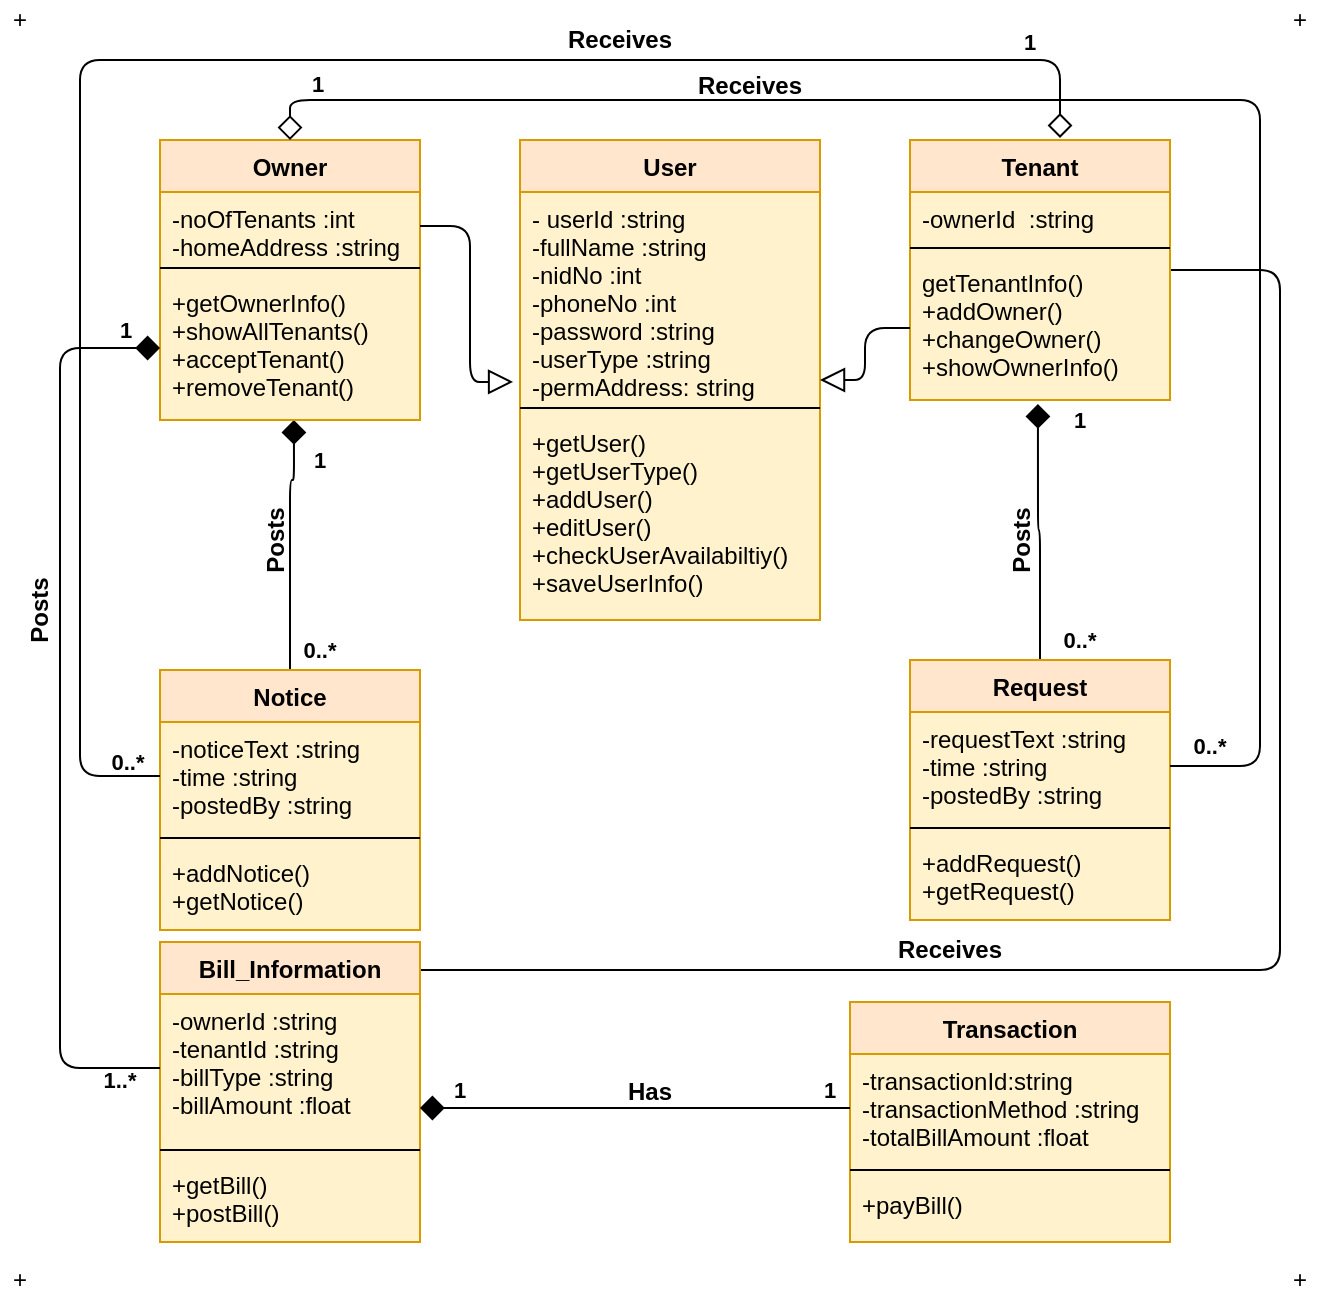 <mxfile version="14.2.9" type="device"><diagram id="RZHsn3tQjQ-zfLV8gfcc" name="Page-1"><mxGraphModel dx="868" dy="403" grid="1" gridSize="10" guides="1" tooltips="1" connect="1" arrows="1" fold="1" page="1" pageScale="1" pageWidth="850" pageHeight="1100" math="0" shadow="0"><root><mxCell id="0"/><mxCell id="1" parent="0"/><mxCell id="za3lDh3GnhpVRHyOt_c8-2" value="User" style="swimlane;fontStyle=1;align=center;verticalAlign=top;childLayout=stackLayout;horizontal=1;startSize=26;horizontalStack=0;resizeParent=1;resizeParentMax=0;resizeLast=0;collapsible=1;marginBottom=0;strokeColor=#d79b00;swimlaneFillColor=#FFF2CC;fillColor=#ffe6cc;" parent="1" vertex="1"><mxGeometry x="330" y="90" width="150" height="240" as="geometry"><mxRectangle x="110" y="150" width="60" height="26" as="alternateBounds"/></mxGeometry></mxCell><mxCell id="za3lDh3GnhpVRHyOt_c8-3" value="- userId :string&#10;-fullName :string&#10;-nidNo :int&#10;-phoneNo :int&#10;-password :string&#10;-userType :string&#10;-permAddress: string&#10;" style="text;strokeColor=none;fillColor=none;align=left;verticalAlign=top;spacingLeft=4;spacingRight=4;overflow=hidden;rotatable=0;points=[[0,0.5],[1,0.5]];portConstraint=eastwest;labelBorderColor=none;labelBackgroundColor=none;" parent="za3lDh3GnhpVRHyOt_c8-2" vertex="1"><mxGeometry y="26" width="150" height="104" as="geometry"/></mxCell><mxCell id="za3lDh3GnhpVRHyOt_c8-4" value="" style="line;strokeWidth=1;fillColor=none;align=left;verticalAlign=middle;spacingTop=-1;spacingLeft=3;spacingRight=3;rotatable=0;labelPosition=right;points=[];portConstraint=eastwest;" parent="za3lDh3GnhpVRHyOt_c8-2" vertex="1"><mxGeometry y="130" width="150" height="8" as="geometry"/></mxCell><mxCell id="za3lDh3GnhpVRHyOt_c8-5" value="+getUser()&#10;+getUserType()&#10;+addUser()&#10;+editUser()&#10;+checkUserAvailabiltiy()&#10;+saveUserInfo()" style="text;strokeColor=none;fillColor=none;align=left;verticalAlign=top;spacingLeft=4;spacingRight=4;overflow=hidden;rotatable=0;points=[[0,0.5],[1,0.5]];portConstraint=eastwest;" parent="za3lDh3GnhpVRHyOt_c8-2" vertex="1"><mxGeometry y="138" width="150" height="102" as="geometry"/></mxCell><mxCell id="za3lDh3GnhpVRHyOt_c8-52" style="edgeStyle=orthogonalEdgeStyle;rounded=1;orthogonalLoop=1;jettySize=auto;html=1;endArrow=diamond;endFill=1;endSize=10;strokeColor=#000000;exitX=0.5;exitY=0;exitDx=0;exitDy=0;entryX=0.515;entryY=1;entryDx=0;entryDy=0;entryPerimeter=0;" parent="1" source="za3lDh3GnhpVRHyOt_c8-18" target="za3lDh3GnhpVRHyOt_c8-9" edge="1"><mxGeometry relative="1" as="geometry"><mxPoint x="240" y="250" as="targetPoint"/><Array as="points"><mxPoint x="215" y="260"/><mxPoint x="217" y="260"/></Array></mxGeometry></mxCell><mxCell id="za3lDh3GnhpVRHyOt_c8-6" value="Owner" style="swimlane;fontStyle=1;align=center;verticalAlign=top;childLayout=stackLayout;horizontal=1;startSize=26;horizontalStack=0;resizeParent=1;resizeParentMax=0;resizeLast=0;collapsible=1;marginBottom=0;labelBackgroundColor=none;fillColor=#ffe6cc;strokeColor=#d79b00;swimlaneFillColor=#FFF2CC;" parent="1" vertex="1"><mxGeometry x="150" y="90" width="130" height="140" as="geometry"/></mxCell><mxCell id="za3lDh3GnhpVRHyOt_c8-7" value="-noOfTenants :int&#10;-homeAddress :string" style="text;strokeColor=none;fillColor=none;align=left;verticalAlign=top;spacingLeft=4;spacingRight=4;overflow=hidden;rotatable=0;points=[[0,0.5],[1,0.5]];portConstraint=eastwest;" parent="za3lDh3GnhpVRHyOt_c8-6" vertex="1"><mxGeometry y="26" width="130" height="34" as="geometry"/></mxCell><mxCell id="za3lDh3GnhpVRHyOt_c8-8" value="" style="line;strokeWidth=1;fillColor=none;align=left;verticalAlign=middle;spacingTop=-1;spacingLeft=3;spacingRight=3;rotatable=0;labelPosition=right;points=[];portConstraint=eastwest;" parent="za3lDh3GnhpVRHyOt_c8-6" vertex="1"><mxGeometry y="60" width="130" height="8" as="geometry"/></mxCell><mxCell id="za3lDh3GnhpVRHyOt_c8-9" value="+getOwnerInfo()&#10;+showAllTenants()&#10;+acceptTenant()&#10;+removeTenant()&#10;" style="text;strokeColor=none;fillColor=none;align=left;verticalAlign=top;spacingLeft=4;spacingRight=4;overflow=hidden;rotatable=0;points=[[0,0.5],[1,0.5]];portConstraint=eastwest;" parent="za3lDh3GnhpVRHyOt_c8-6" vertex="1"><mxGeometry y="68" width="130" height="72" as="geometry"/></mxCell><mxCell id="za3lDh3GnhpVRHyOt_c8-51" style="edgeStyle=orthogonalEdgeStyle;rounded=1;orthogonalLoop=1;jettySize=auto;html=1;endArrow=diamond;endFill=1;endSize=10;strokeColor=#000000;exitX=0.5;exitY=0;exitDx=0;exitDy=0;entryX=0.492;entryY=1.028;entryDx=0;entryDy=0;entryPerimeter=0;" parent="1" source="za3lDh3GnhpVRHyOt_c8-26" target="za3lDh3GnhpVRHyOt_c8-13" edge="1"><mxGeometry relative="1" as="geometry"><mxPoint x="630" y="260" as="targetPoint"/><Array as="points"><mxPoint x="590" y="285"/><mxPoint x="589" y="285"/></Array></mxGeometry></mxCell><mxCell id="za3lDh3GnhpVRHyOt_c8-57" style="edgeStyle=orthogonalEdgeStyle;rounded=1;orthogonalLoop=1;jettySize=auto;html=1;entryX=1;entryY=0.093;entryDx=0;entryDy=0;endArrow=none;endFill=0;endSize=10;strokeColor=#000000;entryPerimeter=0;" parent="1" source="za3lDh3GnhpVRHyOt_c8-10" target="za3lDh3GnhpVRHyOt_c8-30" edge="1"><mxGeometry relative="1" as="geometry"><Array as="points"><mxPoint x="710" y="155"/><mxPoint x="710" y="505"/></Array></mxGeometry></mxCell><mxCell id="za3lDh3GnhpVRHyOt_c8-10" value="Tenant" style="swimlane;fontStyle=1;align=center;verticalAlign=top;childLayout=stackLayout;horizontal=1;startSize=26;horizontalStack=0;resizeParent=1;resizeParentMax=0;resizeLast=0;collapsible=1;marginBottom=0;labelBackgroundColor=none;strokeColor=#d79b00;swimlaneFillColor=#FFF2CC;fillColor=#ffe6cc;" parent="1" vertex="1"><mxGeometry x="525" y="90" width="130" height="130" as="geometry"/></mxCell><mxCell id="za3lDh3GnhpVRHyOt_c8-11" value="-ownerId  :string" style="text;strokeColor=none;fillColor=none;align=left;verticalAlign=top;spacingLeft=4;spacingRight=4;overflow=hidden;rotatable=0;points=[[0,0.5],[1,0.5]];portConstraint=eastwest;" parent="za3lDh3GnhpVRHyOt_c8-10" vertex="1"><mxGeometry y="26" width="130" height="24" as="geometry"/></mxCell><mxCell id="za3lDh3GnhpVRHyOt_c8-12" value="" style="line;strokeWidth=1;fillColor=none;align=left;verticalAlign=middle;spacingTop=-1;spacingLeft=3;spacingRight=3;rotatable=0;labelPosition=right;points=[];portConstraint=eastwest;" parent="za3lDh3GnhpVRHyOt_c8-10" vertex="1"><mxGeometry y="50" width="130" height="8" as="geometry"/></mxCell><mxCell id="za3lDh3GnhpVRHyOt_c8-13" value="getTenantInfo()&#10;+addOwner()&#10;+changeOwner()&#10;+showOwnerInfo()&#10;" style="text;strokeColor=none;fillColor=none;align=left;verticalAlign=top;spacingLeft=4;spacingRight=4;overflow=hidden;rotatable=0;points=[[0,0.5],[1,0.5]];portConstraint=eastwest;" parent="za3lDh3GnhpVRHyOt_c8-10" vertex="1"><mxGeometry y="58" width="130" height="72" as="geometry"/></mxCell><mxCell id="za3lDh3GnhpVRHyOt_c8-18" value="Notice" style="swimlane;fontStyle=1;align=center;verticalAlign=top;childLayout=stackLayout;horizontal=1;startSize=26;horizontalStack=0;resizeParent=1;resizeParentMax=0;resizeLast=0;collapsible=1;marginBottom=0;labelBackgroundColor=none;strokeColor=#d79b00;fillColor=#ffe6cc;swimlaneFillColor=#FFF2CC;" parent="1" vertex="1"><mxGeometry x="150" y="355" width="130" height="130" as="geometry"/></mxCell><mxCell id="za3lDh3GnhpVRHyOt_c8-19" value="-noticeText :string&#10;-time :string&#10;-postedBy :string" style="text;strokeColor=none;fillColor=none;align=left;verticalAlign=top;spacingLeft=4;spacingRight=4;overflow=hidden;rotatable=0;points=[[0,0.5],[1,0.5]];portConstraint=eastwest;" parent="za3lDh3GnhpVRHyOt_c8-18" vertex="1"><mxGeometry y="26" width="130" height="54" as="geometry"/></mxCell><mxCell id="za3lDh3GnhpVRHyOt_c8-20" value="" style="line;strokeWidth=1;fillColor=none;align=left;verticalAlign=middle;spacingTop=-1;spacingLeft=3;spacingRight=3;rotatable=0;labelPosition=right;points=[];portConstraint=eastwest;" parent="za3lDh3GnhpVRHyOt_c8-18" vertex="1"><mxGeometry y="80" width="130" height="8" as="geometry"/></mxCell><mxCell id="za3lDh3GnhpVRHyOt_c8-21" value="+addNotice()&#10;+getNotice()" style="text;strokeColor=none;fillColor=none;align=left;verticalAlign=top;spacingLeft=4;spacingRight=4;overflow=hidden;rotatable=0;points=[[0,0.5],[1,0.5]];portConstraint=eastwest;" parent="za3lDh3GnhpVRHyOt_c8-18" vertex="1"><mxGeometry y="88" width="130" height="42" as="geometry"/></mxCell><mxCell id="za3lDh3GnhpVRHyOt_c8-26" value="Request" style="swimlane;fontStyle=1;align=center;verticalAlign=top;childLayout=stackLayout;horizontal=1;startSize=26;horizontalStack=0;resizeParent=1;resizeParentMax=0;resizeLast=0;collapsible=1;marginBottom=0;labelBackgroundColor=none;strokeColor=#d79b00;fillColor=#ffe6cc;swimlaneFillColor=#FFF2CC;" parent="1" vertex="1"><mxGeometry x="525" y="350" width="130" height="130" as="geometry"/></mxCell><mxCell id="za3lDh3GnhpVRHyOt_c8-27" value="-requestText :string&#10;-time :string&#10;-postedBy :string" style="text;strokeColor=none;fillColor=none;align=left;verticalAlign=top;spacingLeft=4;spacingRight=4;overflow=hidden;rotatable=0;points=[[0,0.5],[1,0.5]];portConstraint=eastwest;" parent="za3lDh3GnhpVRHyOt_c8-26" vertex="1"><mxGeometry y="26" width="130" height="54" as="geometry"/></mxCell><mxCell id="za3lDh3GnhpVRHyOt_c8-28" value="" style="line;strokeWidth=1;fillColor=none;align=left;verticalAlign=middle;spacingTop=-1;spacingLeft=3;spacingRight=3;rotatable=0;labelPosition=right;points=[];portConstraint=eastwest;" parent="za3lDh3GnhpVRHyOt_c8-26" vertex="1"><mxGeometry y="80" width="130" height="8" as="geometry"/></mxCell><mxCell id="za3lDh3GnhpVRHyOt_c8-29" value="+addRequest()&#10;+getRequest()" style="text;strokeColor=none;fillColor=none;align=left;verticalAlign=top;spacingLeft=4;spacingRight=4;overflow=hidden;rotatable=0;points=[[0,0.5],[1,0.5]];portConstraint=eastwest;" parent="za3lDh3GnhpVRHyOt_c8-26" vertex="1"><mxGeometry y="88" width="130" height="42" as="geometry"/></mxCell><mxCell id="za3lDh3GnhpVRHyOt_c8-30" value="Bill_Information" style="swimlane;fontStyle=1;align=center;verticalAlign=top;childLayout=stackLayout;horizontal=1;startSize=26;horizontalStack=0;resizeParent=1;resizeParentMax=0;resizeLast=0;collapsible=1;marginBottom=0;labelBackgroundColor=none;strokeColor=#d79b00;fillColor=#ffe6cc;swimlaneFillColor=#FFF2CC;" parent="1" vertex="1"><mxGeometry x="150" y="491" width="130" height="150" as="geometry"/></mxCell><mxCell id="za3lDh3GnhpVRHyOt_c8-31" value="-ownerId :string&#10;-tenantId :string&#10;-billType :string&#10;-billAmount :float" style="text;strokeColor=none;fillColor=none;align=left;verticalAlign=top;spacingLeft=4;spacingRight=4;overflow=hidden;rotatable=0;points=[[0,0.5],[1,0.5]];portConstraint=eastwest;" parent="za3lDh3GnhpVRHyOt_c8-30" vertex="1"><mxGeometry y="26" width="130" height="74" as="geometry"/></mxCell><mxCell id="za3lDh3GnhpVRHyOt_c8-32" value="" style="line;strokeWidth=1;fillColor=none;align=left;verticalAlign=middle;spacingTop=-1;spacingLeft=3;spacingRight=3;rotatable=0;labelPosition=right;points=[];portConstraint=eastwest;" parent="za3lDh3GnhpVRHyOt_c8-30" vertex="1"><mxGeometry y="100" width="130" height="8" as="geometry"/></mxCell><mxCell id="za3lDh3GnhpVRHyOt_c8-33" value="+getBill()&#10;+postBill()" style="text;strokeColor=none;fillColor=none;align=left;verticalAlign=top;spacingLeft=4;spacingRight=4;overflow=hidden;rotatable=0;points=[[0,0.5],[1,0.5]];portConstraint=eastwest;" parent="za3lDh3GnhpVRHyOt_c8-30" vertex="1"><mxGeometry y="108" width="130" height="42" as="geometry"/></mxCell><mxCell id="za3lDh3GnhpVRHyOt_c8-34" value="Transaction" style="swimlane;fontStyle=1;align=center;verticalAlign=top;childLayout=stackLayout;horizontal=1;startSize=26;horizontalStack=0;resizeParent=1;resizeParentMax=0;resizeLast=0;collapsible=1;marginBottom=0;labelBackgroundColor=none;strokeColor=#d79b00;fillColor=#ffe6cc;swimlaneFillColor=#FFF2CC;" parent="1" vertex="1"><mxGeometry x="495" y="521" width="160" height="120" as="geometry"/></mxCell><mxCell id="za3lDh3GnhpVRHyOt_c8-35" value="-transactionId:string&#10;-transactionMethod :string&#10;-totalBillAmount :float" style="text;strokeColor=none;fillColor=none;align=left;verticalAlign=top;spacingLeft=4;spacingRight=4;overflow=hidden;rotatable=0;points=[[0,0.5],[1,0.5]];portConstraint=eastwest;" parent="za3lDh3GnhpVRHyOt_c8-34" vertex="1"><mxGeometry y="26" width="160" height="54" as="geometry"/></mxCell><mxCell id="za3lDh3GnhpVRHyOt_c8-36" value="" style="line;strokeWidth=1;fillColor=none;align=left;verticalAlign=middle;spacingTop=-1;spacingLeft=3;spacingRight=3;rotatable=0;labelPosition=right;points=[];portConstraint=eastwest;" parent="za3lDh3GnhpVRHyOt_c8-34" vertex="1"><mxGeometry y="80" width="160" height="8" as="geometry"/></mxCell><mxCell id="za3lDh3GnhpVRHyOt_c8-37" value="+payBill()" style="text;strokeColor=none;fillColor=none;align=left;verticalAlign=top;spacingLeft=4;spacingRight=4;overflow=hidden;rotatable=0;points=[[0,0.5],[1,0.5]];portConstraint=eastwest;" parent="za3lDh3GnhpVRHyOt_c8-34" vertex="1"><mxGeometry y="88" width="160" height="32" as="geometry"/></mxCell><mxCell id="za3lDh3GnhpVRHyOt_c8-47" style="edgeStyle=orthogonalEdgeStyle;rounded=1;orthogonalLoop=1;jettySize=auto;html=1;entryX=-0.023;entryY=0.913;entryDx=0;entryDy=0;entryPerimeter=0;strokeColor=#000000;endArrow=block;endFill=0;endSize=10;" parent="1" source="za3lDh3GnhpVRHyOt_c8-7" target="za3lDh3GnhpVRHyOt_c8-3" edge="1"><mxGeometry relative="1" as="geometry"/></mxCell><mxCell id="za3lDh3GnhpVRHyOt_c8-48" style="edgeStyle=orthogonalEdgeStyle;rounded=1;orthogonalLoop=1;jettySize=auto;html=1;endArrow=block;endFill=0;endSize=10;strokeColor=#000000;" parent="1" source="za3lDh3GnhpVRHyOt_c8-13" target="za3lDh3GnhpVRHyOt_c8-2" edge="1"><mxGeometry relative="1" as="geometry"><mxPoint x="472" y="209" as="targetPoint"/></mxGeometry></mxCell><mxCell id="za3lDh3GnhpVRHyOt_c8-59" style="edgeStyle=orthogonalEdgeStyle;rounded=1;orthogonalLoop=1;jettySize=auto;html=1;endArrow=diamond;endFill=1;endSize=10;strokeColor=#000000;" parent="1" source="za3lDh3GnhpVRHyOt_c8-35" target="za3lDh3GnhpVRHyOt_c8-30" edge="1"><mxGeometry relative="1" as="geometry"><Array as="points"><mxPoint x="440" y="574"/><mxPoint x="440" y="574"/></Array></mxGeometry></mxCell><mxCell id="za3lDh3GnhpVRHyOt_c8-60" value="&lt;b&gt;Receives&lt;/b&gt;" style="text;html=1;strokeColor=none;fillColor=none;align=center;verticalAlign=middle;whiteSpace=wrap;rounded=0;labelBackgroundColor=none;" parent="1" vertex="1"><mxGeometry x="425" y="53" width="40" height="20" as="geometry"/></mxCell><mxCell id="za3lDh3GnhpVRHyOt_c8-63" value="&lt;b&gt;Receives&lt;/b&gt;" style="text;html=1;strokeColor=none;fillColor=none;align=center;verticalAlign=middle;whiteSpace=wrap;rounded=0;labelBackgroundColor=none;" parent="1" vertex="1"><mxGeometry x="360" y="30" width="40" height="20" as="geometry"/></mxCell><mxCell id="za3lDh3GnhpVRHyOt_c8-64" value="&lt;b&gt;Receives&lt;/b&gt;" style="text;html=1;strokeColor=none;fillColor=none;align=center;verticalAlign=middle;whiteSpace=wrap;rounded=0;labelBackgroundColor=none;" parent="1" vertex="1"><mxGeometry x="525" y="485" width="40" height="20" as="geometry"/></mxCell><mxCell id="za3lDh3GnhpVRHyOt_c8-65" value="&lt;b&gt;Posts&lt;/b&gt;" style="text;html=1;strokeColor=none;fillColor=none;align=center;verticalAlign=middle;whiteSpace=wrap;rounded=0;labelBackgroundColor=none;rotation=-90;" parent="1" vertex="1"><mxGeometry x="70" y="315" width="40" height="20" as="geometry"/></mxCell><mxCell id="za3lDh3GnhpVRHyOt_c8-68" value="&lt;b&gt;Posts&lt;/b&gt;" style="text;html=1;strokeColor=none;fillColor=none;align=center;verticalAlign=middle;whiteSpace=wrap;rounded=0;labelBackgroundColor=none;rotation=-90;" parent="1" vertex="1"><mxGeometry x="188" y="280" width="40" height="20" as="geometry"/></mxCell><mxCell id="za3lDh3GnhpVRHyOt_c8-69" value="&lt;b&gt;Posts&lt;/b&gt;" style="text;html=1;strokeColor=none;fillColor=none;align=center;verticalAlign=middle;whiteSpace=wrap;rounded=0;labelBackgroundColor=none;rotation=-90;" parent="1" vertex="1"><mxGeometry x="561" y="280" width="40" height="20" as="geometry"/></mxCell><mxCell id="za3lDh3GnhpVRHyOt_c8-71" value="&lt;b&gt;Has&lt;/b&gt;" style="text;html=1;strokeColor=none;fillColor=none;align=center;verticalAlign=middle;whiteSpace=wrap;rounded=0;labelBackgroundColor=none;" parent="1" vertex="1"><mxGeometry x="375" y="556" width="40" height="20" as="geometry"/></mxCell><mxCell id="za3lDh3GnhpVRHyOt_c8-73" value="+" style="text;html=1;strokeColor=none;fillColor=none;align=center;verticalAlign=middle;whiteSpace=wrap;rounded=0;labelBackgroundColor=none;" parent="1" vertex="1"><mxGeometry x="70" y="20" width="20" height="20" as="geometry"/></mxCell><mxCell id="za3lDh3GnhpVRHyOt_c8-75" value="+" style="text;html=1;strokeColor=none;fillColor=none;align=center;verticalAlign=middle;whiteSpace=wrap;rounded=0;labelBackgroundColor=none;" parent="1" vertex="1"><mxGeometry x="710" y="20" width="20" height="20" as="geometry"/></mxCell><mxCell id="za3lDh3GnhpVRHyOt_c8-76" value="+" style="text;html=1;strokeColor=none;fillColor=none;align=center;verticalAlign=middle;whiteSpace=wrap;rounded=0;labelBackgroundColor=none;" parent="1" vertex="1"><mxGeometry x="70" y="650" width="20" height="20" as="geometry"/></mxCell><mxCell id="za3lDh3GnhpVRHyOt_c8-77" value="+" style="text;html=1;strokeColor=none;fillColor=none;align=center;verticalAlign=middle;whiteSpace=wrap;rounded=0;labelBackgroundColor=none;" parent="1" vertex="1"><mxGeometry x="710" y="650" width="20" height="20" as="geometry"/></mxCell><mxCell id="MUFZxI4n1loIS1GPJUKr-1" style="edgeStyle=orthogonalEdgeStyle;rounded=1;orthogonalLoop=1;jettySize=auto;html=1;entryX=0.5;entryY=0;entryDx=0;entryDy=0;endArrow=diamond;endFill=0;strokeWidth=1;endSize=10;" parent="1" source="za3lDh3GnhpVRHyOt_c8-27" target="za3lDh3GnhpVRHyOt_c8-6" edge="1"><mxGeometry relative="1" as="geometry"><Array as="points"><mxPoint x="700" y="403"/><mxPoint x="700" y="70"/><mxPoint x="215" y="70"/></Array></mxGeometry></mxCell><mxCell id="MUFZxI4n1loIS1GPJUKr-2" style="edgeStyle=orthogonalEdgeStyle;rounded=1;orthogonalLoop=1;jettySize=auto;html=1;entryX=0.577;entryY=-0.008;entryDx=0;entryDy=0;entryPerimeter=0;endArrow=diamond;endFill=0;endSize=10;strokeWidth=1;" parent="1" source="za3lDh3GnhpVRHyOt_c8-19" target="za3lDh3GnhpVRHyOt_c8-10" edge="1"><mxGeometry relative="1" as="geometry"><Array as="points"><mxPoint x="110" y="408"/><mxPoint x="110" y="50"/><mxPoint x="600" y="50"/></Array></mxGeometry></mxCell><mxCell id="MUFZxI4n1loIS1GPJUKr-4" value="&lt;font style=&quot;font-size: 11px&quot;&gt;&lt;b&gt;0..*&lt;/b&gt;&lt;/font&gt;" style="text;html=1;strokeColor=none;fillColor=none;align=center;verticalAlign=middle;whiteSpace=wrap;rounded=0;" parent="1" vertex="1"><mxGeometry x="655" y="383" width="40" height="20" as="geometry"/></mxCell><mxCell id="MUFZxI4n1loIS1GPJUKr-6" value="&lt;font style=&quot;font-size: 11px&quot;&gt;&lt;b&gt;1&lt;/b&gt;&lt;/font&gt;" style="text;html=1;strokeColor=none;fillColor=none;align=center;verticalAlign=middle;whiteSpace=wrap;rounded=0;" parent="1" vertex="1"><mxGeometry x="590" y="220" width="40" height="20" as="geometry"/></mxCell><mxCell id="MUFZxI4n1loIS1GPJUKr-7" value="&lt;font style=&quot;font-size: 11px&quot;&gt;&lt;b&gt;0..*&lt;/b&gt;&lt;/font&gt;" style="text;html=1;strokeColor=none;fillColor=none;align=center;verticalAlign=middle;whiteSpace=wrap;rounded=0;" parent="1" vertex="1"><mxGeometry x="590" y="330" width="40" height="20" as="geometry"/></mxCell><mxCell id="MUFZxI4n1loIS1GPJUKr-8" value="&lt;font style=&quot;font-size: 11px&quot;&gt;&lt;b&gt;0..*&lt;/b&gt;&lt;/font&gt;" style="text;html=1;strokeColor=none;fillColor=none;align=center;verticalAlign=middle;whiteSpace=wrap;rounded=0;" parent="1" vertex="1"><mxGeometry x="210" y="335" width="40" height="20" as="geometry"/></mxCell><mxCell id="MUFZxI4n1loIS1GPJUKr-9" value="&lt;font style=&quot;font-size: 11px&quot;&gt;&lt;b&gt;1&lt;/b&gt;&lt;/font&gt;" style="text;html=1;strokeColor=none;fillColor=none;align=center;verticalAlign=middle;whiteSpace=wrap;rounded=0;" parent="1" vertex="1"><mxGeometry x="210" y="240" width="40" height="20" as="geometry"/></mxCell><mxCell id="MUFZxI4n1loIS1GPJUKr-10" style="edgeStyle=orthogonalEdgeStyle;rounded=1;orthogonalLoop=1;jettySize=auto;html=1;entryX=0;entryY=0.5;entryDx=0;entryDy=0;endArrow=diamond;endFill=1;endSize=10;strokeWidth=1;" parent="1" source="za3lDh3GnhpVRHyOt_c8-31" target="za3lDh3GnhpVRHyOt_c8-9" edge="1"><mxGeometry relative="1" as="geometry"><Array as="points"><mxPoint x="100" y="554"/><mxPoint x="100" y="194"/></Array></mxGeometry></mxCell><mxCell id="MUFZxI4n1loIS1GPJUKr-11" value="&lt;font style=&quot;font-size: 11px&quot;&gt;&lt;b&gt;1&lt;/b&gt;&lt;/font&gt;" style="text;html=1;strokeColor=none;fillColor=none;align=center;verticalAlign=middle;whiteSpace=wrap;rounded=0;" parent="1" vertex="1"><mxGeometry x="113" y="175" width="40" height="20" as="geometry"/></mxCell><mxCell id="MUFZxI4n1loIS1GPJUKr-12" value="&lt;font style=&quot;font-size: 11px&quot;&gt;&lt;b&gt;1..*&lt;/b&gt;&lt;/font&gt;" style="text;html=1;strokeColor=none;fillColor=none;align=center;verticalAlign=middle;whiteSpace=wrap;rounded=0;" parent="1" vertex="1"><mxGeometry x="110" y="550" width="40" height="20" as="geometry"/></mxCell><mxCell id="MUFZxI4n1loIS1GPJUKr-14" value="&lt;font style=&quot;font-size: 11px&quot;&gt;&lt;b&gt;1&lt;/b&gt;&lt;/font&gt;" style="text;html=1;strokeColor=none;fillColor=none;align=center;verticalAlign=middle;whiteSpace=wrap;rounded=0;" parent="1" vertex="1"><mxGeometry x="280" y="555" width="40" height="20" as="geometry"/></mxCell><mxCell id="MUFZxI4n1loIS1GPJUKr-15" value="&lt;font style=&quot;font-size: 11px&quot;&gt;&lt;b&gt;1&lt;/b&gt;&lt;/font&gt;" style="text;html=1;strokeColor=none;fillColor=none;align=center;verticalAlign=middle;whiteSpace=wrap;rounded=0;" parent="1" vertex="1"><mxGeometry x="465" y="555" width="40" height="20" as="geometry"/></mxCell><mxCell id="MUFZxI4n1loIS1GPJUKr-16" value="&lt;font style=&quot;font-size: 11px&quot;&gt;&lt;b&gt;1&lt;/b&gt;&lt;/font&gt;" style="text;html=1;strokeColor=none;fillColor=none;align=center;verticalAlign=middle;whiteSpace=wrap;rounded=0;" parent="1" vertex="1"><mxGeometry x="209" y="52" width="40" height="20" as="geometry"/></mxCell><mxCell id="MUFZxI4n1loIS1GPJUKr-17" value="&lt;font style=&quot;font-size: 11px&quot;&gt;&lt;b&gt;1&lt;/b&gt;&lt;/font&gt;" style="text;html=1;strokeColor=none;fillColor=none;align=center;verticalAlign=middle;whiteSpace=wrap;rounded=0;" parent="1" vertex="1"><mxGeometry x="565" y="31" width="40" height="20" as="geometry"/></mxCell><mxCell id="MUFZxI4n1loIS1GPJUKr-18" value="&lt;font style=&quot;font-size: 11px&quot;&gt;&lt;b&gt;0..*&lt;/b&gt;&lt;/font&gt;" style="text;html=1;strokeColor=none;fillColor=none;align=center;verticalAlign=middle;whiteSpace=wrap;rounded=0;" parent="1" vertex="1"><mxGeometry x="114" y="391" width="40" height="20" as="geometry"/></mxCell></root></mxGraphModel></diagram></mxfile>